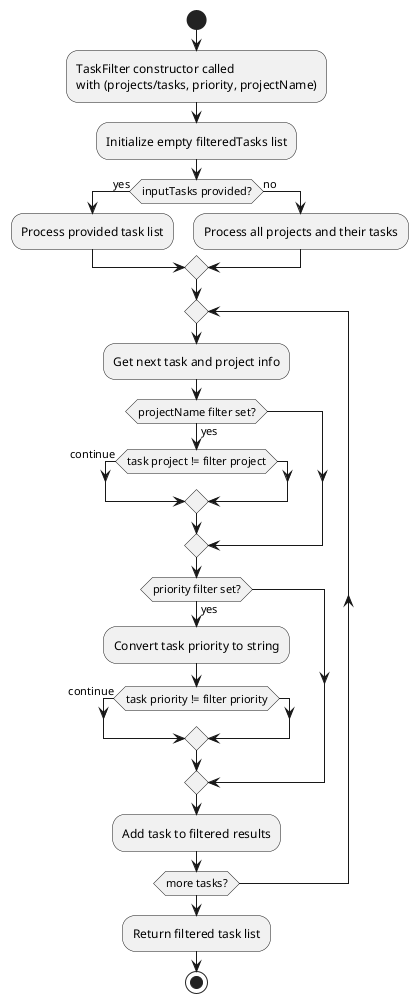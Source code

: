 @startuml Task Filtering Algorithm

start
:TaskFilter constructor called
with (projects/tasks, priority, projectName);

:Initialize empty filteredTasks list;

if (inputTasks provided?) then (yes)
    :Process provided task list;
else (no)
    :Process all projects and their tasks;
endif

repeat
    :Get next task and project info;

    if (projectName filter set?) then (yes)
        if (task project != filter project) then (continue)
        endif
    endif

    if (priority filter set?) then (yes)
        :Convert task priority to string;
        if (task priority != filter priority) then (continue)
        endif
    endif

    :Add task to filtered results;
repeat while (more tasks?)

:Return filtered task list;
stop
@enduml